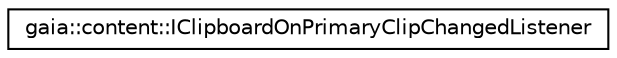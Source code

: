 digraph G
{
  edge [fontname="Helvetica",fontsize="10",labelfontname="Helvetica",labelfontsize="10"];
  node [fontname="Helvetica",fontsize="10",shape=record];
  rankdir=LR;
  Node1 [label="gaia::content::IClipboardOnPrimaryClipChangedListener",height=0.2,width=0.4,color="black", fillcolor="white", style="filled",URL="$de/d36/classgaia_1_1content_1_1_i_clipboard_on_primary_clip_changed_listener.html"];
}
